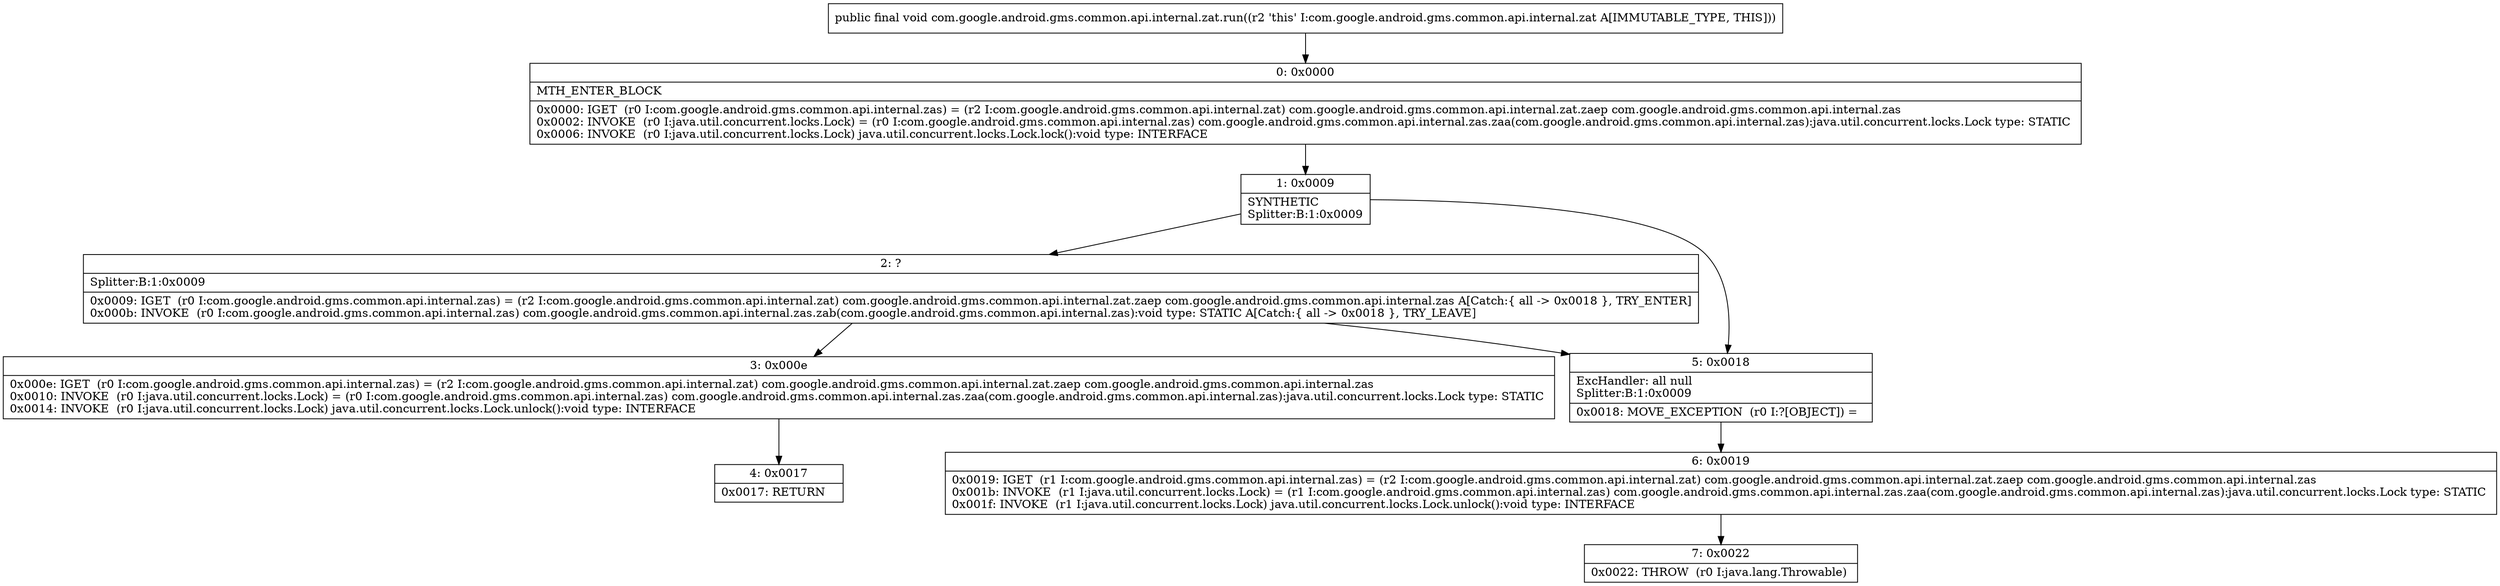 digraph "CFG forcom.google.android.gms.common.api.internal.zat.run()V" {
Node_0 [shape=record,label="{0\:\ 0x0000|MTH_ENTER_BLOCK\l|0x0000: IGET  (r0 I:com.google.android.gms.common.api.internal.zas) = (r2 I:com.google.android.gms.common.api.internal.zat) com.google.android.gms.common.api.internal.zat.zaep com.google.android.gms.common.api.internal.zas \l0x0002: INVOKE  (r0 I:java.util.concurrent.locks.Lock) = (r0 I:com.google.android.gms.common.api.internal.zas) com.google.android.gms.common.api.internal.zas.zaa(com.google.android.gms.common.api.internal.zas):java.util.concurrent.locks.Lock type: STATIC \l0x0006: INVOKE  (r0 I:java.util.concurrent.locks.Lock) java.util.concurrent.locks.Lock.lock():void type: INTERFACE \l}"];
Node_1 [shape=record,label="{1\:\ 0x0009|SYNTHETIC\lSplitter:B:1:0x0009\l}"];
Node_2 [shape=record,label="{2\:\ ?|Splitter:B:1:0x0009\l|0x0009: IGET  (r0 I:com.google.android.gms.common.api.internal.zas) = (r2 I:com.google.android.gms.common.api.internal.zat) com.google.android.gms.common.api.internal.zat.zaep com.google.android.gms.common.api.internal.zas A[Catch:\{ all \-\> 0x0018 \}, TRY_ENTER]\l0x000b: INVOKE  (r0 I:com.google.android.gms.common.api.internal.zas) com.google.android.gms.common.api.internal.zas.zab(com.google.android.gms.common.api.internal.zas):void type: STATIC A[Catch:\{ all \-\> 0x0018 \}, TRY_LEAVE]\l}"];
Node_3 [shape=record,label="{3\:\ 0x000e|0x000e: IGET  (r0 I:com.google.android.gms.common.api.internal.zas) = (r2 I:com.google.android.gms.common.api.internal.zat) com.google.android.gms.common.api.internal.zat.zaep com.google.android.gms.common.api.internal.zas \l0x0010: INVOKE  (r0 I:java.util.concurrent.locks.Lock) = (r0 I:com.google.android.gms.common.api.internal.zas) com.google.android.gms.common.api.internal.zas.zaa(com.google.android.gms.common.api.internal.zas):java.util.concurrent.locks.Lock type: STATIC \l0x0014: INVOKE  (r0 I:java.util.concurrent.locks.Lock) java.util.concurrent.locks.Lock.unlock():void type: INTERFACE \l}"];
Node_4 [shape=record,label="{4\:\ 0x0017|0x0017: RETURN   \l}"];
Node_5 [shape=record,label="{5\:\ 0x0018|ExcHandler: all null\lSplitter:B:1:0x0009\l|0x0018: MOVE_EXCEPTION  (r0 I:?[OBJECT]) =  \l}"];
Node_6 [shape=record,label="{6\:\ 0x0019|0x0019: IGET  (r1 I:com.google.android.gms.common.api.internal.zas) = (r2 I:com.google.android.gms.common.api.internal.zat) com.google.android.gms.common.api.internal.zat.zaep com.google.android.gms.common.api.internal.zas \l0x001b: INVOKE  (r1 I:java.util.concurrent.locks.Lock) = (r1 I:com.google.android.gms.common.api.internal.zas) com.google.android.gms.common.api.internal.zas.zaa(com.google.android.gms.common.api.internal.zas):java.util.concurrent.locks.Lock type: STATIC \l0x001f: INVOKE  (r1 I:java.util.concurrent.locks.Lock) java.util.concurrent.locks.Lock.unlock():void type: INTERFACE \l}"];
Node_7 [shape=record,label="{7\:\ 0x0022|0x0022: THROW  (r0 I:java.lang.Throwable) \l}"];
MethodNode[shape=record,label="{public final void com.google.android.gms.common.api.internal.zat.run((r2 'this' I:com.google.android.gms.common.api.internal.zat A[IMMUTABLE_TYPE, THIS])) }"];
MethodNode -> Node_0;
Node_0 -> Node_1;
Node_1 -> Node_2;
Node_1 -> Node_5;
Node_2 -> Node_3;
Node_2 -> Node_5;
Node_3 -> Node_4;
Node_5 -> Node_6;
Node_6 -> Node_7;
}

